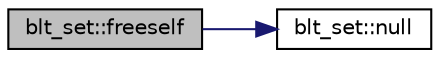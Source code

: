 digraph "blt_set::freeself"
{
  edge [fontname="Helvetica",fontsize="10",labelfontname="Helvetica",labelfontsize="10"];
  node [fontname="Helvetica",fontsize="10",shape=record];
  rankdir="LR";
  Node1260 [label="blt_set::freeself",height=0.2,width=0.4,color="black", fillcolor="grey75", style="filled", fontcolor="black"];
  Node1260 -> Node1261 [color="midnightblue",fontsize="10",style="solid",fontname="Helvetica"];
  Node1261 [label="blt_set::null",height=0.2,width=0.4,color="black", fillcolor="white", style="filled",URL="$d1/d3d/classblt__set.html#a2345145a41264dca01b4bcc40dfe54d4"];
}
